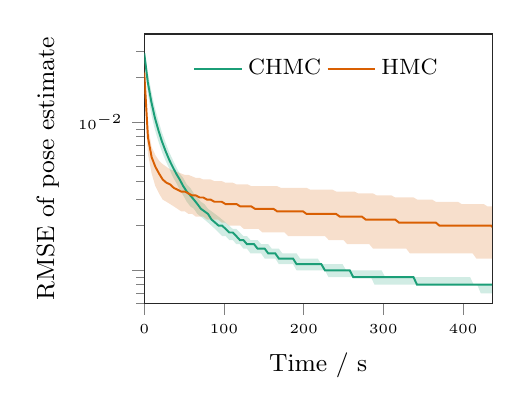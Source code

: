 % This file was created by matplotlib2tikz v0.6.11.
\begin{tikzpicture}

\definecolor{color1}{rgb}{0.851,0.373,0.008}
\definecolor{color0}{rgb}{0.106,0.62,0.467}

\begin{axis}[
xlabel={\small Time / s},
ylabel={\small RMSE of pose estimate},
width=60mm,
height=50mm,
xmin=0, xmax=436.512,
xtick={0,100,200,300,400},
xticklabels={0,100,200,300,400},
ymin=0.006, ymax=0.393,
ymode=log,
ytick={0.0,0.001,0.01,0.1,1,10},
yticklabels={,,$10^{-2}$,$10^{-1}$,,},
tick align=outside,
tick pos=left,
x grid style={white!80.0!black},
y grid style={white!80.0!black},
axis line style={lightgray!20.0!black},
legend style={at={(0.5,0.95)}, anchor=north, draw=none},
legend columns=2,
legend cell align={left},
legend entries={{\footnotesize CHMC},{\footnotesize HMC}},
every tick label/.append style={font=\tiny}
]
\path [fill=color0, fill opacity=0.2] (axis cs:0,0.313)
--(axis cs:0,0.269)
--(axis cs:4.444,0.157)
--(axis cs:8.889,0.113)
--(axis cs:13.333,0.089)
--(axis cs:17.778,0.074)
--(axis cs:22.222,0.063)
--(axis cs:26.667,0.055)
--(axis cs:31.111,0.049)
--(axis cs:35.555,0.043)
--(axis cs:40.0,0.039)
--(axis cs:44.444,0.035)
--(axis cs:48.889,0.032)
--(axis cs:53.333,0.029)
--(axis cs:57.778,0.027)
--(axis cs:62.222,0.026)
--(axis cs:66.666,0.024)
--(axis cs:71.111,0.023)
--(axis cs:75.555,0.022)
--(axis cs:80.0,0.021)
--(axis cs:84.444,0.02)
--(axis cs:88.889,0.019)
--(axis cs:93.333,0.018)
--(axis cs:97.777,0.017)
--(axis cs:102.222,0.017)
--(axis cs:106.666,0.016)
--(axis cs:111.111,0.016)
--(axis cs:115.555,0.015)
--(axis cs:120.0,0.015)
--(axis cs:124.444,0.014)
--(axis cs:128.888,0.014)
--(axis cs:133.333,0.013)
--(axis cs:137.777,0.013)
--(axis cs:142.222,0.013)
--(axis cs:146.666,0.013)
--(axis cs:151.111,0.012)
--(axis cs:155.555,0.012)
--(axis cs:159.999,0.012)
--(axis cs:164.444,0.012)
--(axis cs:168.888,0.011)
--(axis cs:173.333,0.011)
--(axis cs:177.777,0.011)
--(axis cs:182.222,0.011)
--(axis cs:186.666,0.011)
--(axis cs:191.11,0.01)
--(axis cs:195.555,0.01)
--(axis cs:199.999,0.01)
--(axis cs:204.444,0.01)
--(axis cs:208.888,0.01)
--(axis cs:213.333,0.01)
--(axis cs:217.777,0.01)
--(axis cs:222.221,0.01)
--(axis cs:226.666,0.01)
--(axis cs:231.11,0.009)
--(axis cs:235.555,0.009)
--(axis cs:239.999,0.009)
--(axis cs:244.444,0.009)
--(axis cs:248.888,0.009)
--(axis cs:253.332,0.009)
--(axis cs:257.777,0.009)
--(axis cs:262.221,0.009)
--(axis cs:266.666,0.009)
--(axis cs:271.11,0.009)
--(axis cs:275.555,0.009)
--(axis cs:279.999,0.009)
--(axis cs:284.444,0.009)
--(axis cs:288.888,0.008)
--(axis cs:293.332,0.008)
--(axis cs:297.777,0.008)
--(axis cs:302.221,0.008)
--(axis cs:306.666,0.008)
--(axis cs:311.11,0.008)
--(axis cs:315.555,0.008)
--(axis cs:319.999,0.008)
--(axis cs:324.443,0.008)
--(axis cs:328.888,0.008)
--(axis cs:333.332,0.008)
--(axis cs:337.777,0.008)
--(axis cs:342.221,0.008)
--(axis cs:346.666,0.008)
--(axis cs:351.11,0.008)
--(axis cs:355.554,0.008)
--(axis cs:359.999,0.008)
--(axis cs:364.443,0.008)
--(axis cs:368.888,0.008)
--(axis cs:373.332,0.008)
--(axis cs:377.777,0.008)
--(axis cs:382.221,0.008)
--(axis cs:386.665,0.008)
--(axis cs:391.11,0.008)
--(axis cs:395.554,0.008)
--(axis cs:399.999,0.008)
--(axis cs:404.443,0.008)
--(axis cs:408.888,0.008)
--(axis cs:413.332,0.008)
--(axis cs:417.776,0.008)
--(axis cs:422.221,0.007)
--(axis cs:426.665,0.007)
--(axis cs:431.11,0.007)
--(axis cs:435.554,0.007)
--(axis cs:439.999,0.007)
--(axis cs:439.999,0.008)
--(axis cs:439.999,0.008)
--(axis cs:435.554,0.008)
--(axis cs:431.11,0.008)
--(axis cs:426.665,0.008)
--(axis cs:422.221,0.008)
--(axis cs:417.776,0.008)
--(axis cs:413.332,0.008)
--(axis cs:408.888,0.009)
--(axis cs:404.443,0.009)
--(axis cs:399.999,0.009)
--(axis cs:395.554,0.009)
--(axis cs:391.11,0.009)
--(axis cs:386.665,0.009)
--(axis cs:382.221,0.009)
--(axis cs:377.777,0.009)
--(axis cs:373.332,0.009)
--(axis cs:368.888,0.009)
--(axis cs:364.443,0.009)
--(axis cs:359.999,0.009)
--(axis cs:355.554,0.009)
--(axis cs:351.11,0.009)
--(axis cs:346.666,0.009)
--(axis cs:342.221,0.009)
--(axis cs:337.777,0.009)
--(axis cs:333.332,0.009)
--(axis cs:328.888,0.009)
--(axis cs:324.443,0.009)
--(axis cs:319.999,0.009)
--(axis cs:315.555,0.009)
--(axis cs:311.11,0.009)
--(axis cs:306.666,0.009)
--(axis cs:302.221,0.009)
--(axis cs:297.777,0.01)
--(axis cs:293.332,0.01)
--(axis cs:288.888,0.01)
--(axis cs:284.444,0.01)
--(axis cs:279.999,0.01)
--(axis cs:275.555,0.01)
--(axis cs:271.11,0.01)
--(axis cs:266.666,0.01)
--(axis cs:262.221,0.01)
--(axis cs:257.777,0.01)
--(axis cs:253.332,0.01)
--(axis cs:248.888,0.011)
--(axis cs:244.444,0.011)
--(axis cs:239.999,0.011)
--(axis cs:235.555,0.011)
--(axis cs:231.11,0.011)
--(axis cs:226.666,0.011)
--(axis cs:222.221,0.011)
--(axis cs:217.777,0.012)
--(axis cs:213.333,0.012)
--(axis cs:208.888,0.012)
--(axis cs:204.444,0.012)
--(axis cs:199.999,0.012)
--(axis cs:195.555,0.012)
--(axis cs:191.11,0.013)
--(axis cs:186.666,0.013)
--(axis cs:182.222,0.013)
--(axis cs:177.777,0.013)
--(axis cs:173.333,0.013)
--(axis cs:168.888,0.014)
--(axis cs:164.444,0.014)
--(axis cs:159.999,0.014)
--(axis cs:155.555,0.015)
--(axis cs:151.111,0.015)
--(axis cs:146.666,0.015)
--(axis cs:142.222,0.016)
--(axis cs:137.777,0.016)
--(axis cs:133.333,0.016)
--(axis cs:128.888,0.017)
--(axis cs:124.444,0.017)
--(axis cs:120.0,0.018)
--(axis cs:115.555,0.019)
--(axis cs:111.111,0.019)
--(axis cs:106.666,0.02)
--(axis cs:102.222,0.021)
--(axis cs:97.777,0.022)
--(axis cs:93.333,0.023)
--(axis cs:88.889,0.024)
--(axis cs:84.444,0.025)
--(axis cs:80.0,0.026)
--(axis cs:75.555,0.028)
--(axis cs:71.111,0.029)
--(axis cs:66.666,0.031)
--(axis cs:62.222,0.033)
--(axis cs:57.778,0.036)
--(axis cs:53.333,0.038)
--(axis cs:48.889,0.042)
--(axis cs:44.444,0.045)
--(axis cs:40.0,0.05)
--(axis cs:35.555,0.056)
--(axis cs:31.111,0.063)
--(axis cs:26.667,0.073)
--(axis cs:22.222,0.085)
--(axis cs:17.778,0.102)
--(axis cs:13.333,0.125)
--(axis cs:8.889,0.161)
--(axis cs:4.444,0.216)
--(axis cs:0,0.313)
--cycle;

\path [fill=color1, fill opacity=0.2] (axis cs:0,0.285)
--(axis cs:0,0.157)
--(axis cs:4.63,0.061)
--(axis cs:9.26,0.045)
--(axis cs:13.89,0.037)
--(axis cs:18.521,0.033)
--(axis cs:23.151,0.03)
--(axis cs:27.781,0.029)
--(axis cs:32.411,0.028)
--(axis cs:37.041,0.027)
--(axis cs:41.671,0.026)
--(axis cs:46.301,0.025)
--(axis cs:50.931,0.025)
--(axis cs:55.562,0.024)
--(axis cs:60.192,0.024)
--(axis cs:64.822,0.023)
--(axis cs:69.452,0.023)
--(axis cs:74.082,0.023)
--(axis cs:78.712,0.022)
--(axis cs:83.342,0.022)
--(axis cs:87.972,0.022)
--(axis cs:92.603,0.022)
--(axis cs:97.233,0.021)
--(axis cs:101.863,0.021)
--(axis cs:106.493,0.02)
--(axis cs:111.123,0.02)
--(axis cs:115.753,0.02)
--(axis cs:120.383,0.02)
--(axis cs:125.013,0.019)
--(axis cs:129.644,0.019)
--(axis cs:134.274,0.019)
--(axis cs:138.904,0.019)
--(axis cs:143.534,0.019)
--(axis cs:148.164,0.018)
--(axis cs:152.794,0.018)
--(axis cs:157.424,0.018)
--(axis cs:162.054,0.018)
--(axis cs:166.685,0.018)
--(axis cs:171.315,0.018)
--(axis cs:175.945,0.018)
--(axis cs:180.575,0.017)
--(axis cs:185.205,0.017)
--(axis cs:189.835,0.017)
--(axis cs:194.465,0.017)
--(axis cs:199.096,0.017)
--(axis cs:203.726,0.017)
--(axis cs:208.356,0.017)
--(axis cs:212.986,0.017)
--(axis cs:217.616,0.017)
--(axis cs:222.246,0.017)
--(axis cs:226.876,0.017)
--(axis cs:231.506,0.016)
--(axis cs:236.137,0.016)
--(axis cs:240.767,0.016)
--(axis cs:245.397,0.016)
--(axis cs:250.027,0.016)
--(axis cs:254.657,0.015)
--(axis cs:259.287,0.015)
--(axis cs:263.917,0.015)
--(axis cs:268.547,0.015)
--(axis cs:273.178,0.015)
--(axis cs:277.808,0.015)
--(axis cs:282.438,0.015)
--(axis cs:287.068,0.014)
--(axis cs:291.698,0.014)
--(axis cs:296.328,0.014)
--(axis cs:300.958,0.014)
--(axis cs:305.588,0.014)
--(axis cs:310.219,0.014)
--(axis cs:314.849,0.014)
--(axis cs:319.479,0.014)
--(axis cs:324.109,0.014)
--(axis cs:328.739,0.014)
--(axis cs:333.369,0.013)
--(axis cs:337.999,0.013)
--(axis cs:342.63,0.013)
--(axis cs:347.26,0.013)
--(axis cs:351.89,0.013)
--(axis cs:356.52,0.013)
--(axis cs:361.15,0.013)
--(axis cs:365.78,0.013)
--(axis cs:370.41,0.013)
--(axis cs:375.04,0.013)
--(axis cs:379.671,0.013)
--(axis cs:384.301,0.013)
--(axis cs:388.931,0.013)
--(axis cs:393.561,0.013)
--(axis cs:398.191,0.013)
--(axis cs:402.821,0.013)
--(axis cs:407.451,0.013)
--(axis cs:412.081,0.013)
--(axis cs:416.712,0.012)
--(axis cs:421.342,0.012)
--(axis cs:425.972,0.012)
--(axis cs:430.602,0.012)
--(axis cs:435.232,0.012)
--(axis cs:439.862,0.012)
--(axis cs:444.492,0.012)
--(axis cs:449.122,0.012)
--(axis cs:453.753,0.012)
--(axis cs:458.383,0.012)
--(axis cs:458.383,0.027)
--(axis cs:458.383,0.027)
--(axis cs:453.753,0.027)
--(axis cs:449.122,0.027)
--(axis cs:444.492,0.027)
--(axis cs:439.862,0.027)
--(axis cs:435.232,0.027)
--(axis cs:430.602,0.027)
--(axis cs:425.972,0.028)
--(axis cs:421.342,0.028)
--(axis cs:416.712,0.028)
--(axis cs:412.081,0.028)
--(axis cs:407.451,0.028)
--(axis cs:402.821,0.028)
--(axis cs:398.191,0.028)
--(axis cs:393.561,0.029)
--(axis cs:388.931,0.029)
--(axis cs:384.301,0.029)
--(axis cs:379.671,0.029)
--(axis cs:375.04,0.029)
--(axis cs:370.41,0.029)
--(axis cs:365.78,0.029)
--(axis cs:361.15,0.03)
--(axis cs:356.52,0.03)
--(axis cs:351.89,0.03)
--(axis cs:347.26,0.03)
--(axis cs:342.63,0.03)
--(axis cs:337.999,0.031)
--(axis cs:333.369,0.031)
--(axis cs:328.739,0.031)
--(axis cs:324.109,0.031)
--(axis cs:319.479,0.031)
--(axis cs:314.849,0.031)
--(axis cs:310.219,0.032)
--(axis cs:305.588,0.032)
--(axis cs:300.958,0.032)
--(axis cs:296.328,0.032)
--(axis cs:291.698,0.032)
--(axis cs:287.068,0.033)
--(axis cs:282.438,0.033)
--(axis cs:277.808,0.033)
--(axis cs:273.178,0.033)
--(axis cs:268.547,0.033)
--(axis cs:263.917,0.034)
--(axis cs:259.287,0.034)
--(axis cs:254.657,0.034)
--(axis cs:250.027,0.034)
--(axis cs:245.397,0.034)
--(axis cs:240.767,0.034)
--(axis cs:236.137,0.035)
--(axis cs:231.506,0.035)
--(axis cs:226.876,0.035)
--(axis cs:222.246,0.035)
--(axis cs:217.616,0.035)
--(axis cs:212.986,0.035)
--(axis cs:208.356,0.035)
--(axis cs:203.726,0.036)
--(axis cs:199.096,0.036)
--(axis cs:194.465,0.036)
--(axis cs:189.835,0.036)
--(axis cs:185.205,0.036)
--(axis cs:180.575,0.036)
--(axis cs:175.945,0.036)
--(axis cs:171.315,0.036)
--(axis cs:166.685,0.037)
--(axis cs:162.054,0.037)
--(axis cs:157.424,0.037)
--(axis cs:152.794,0.037)
--(axis cs:148.164,0.037)
--(axis cs:143.534,0.037)
--(axis cs:138.904,0.037)
--(axis cs:134.274,0.037)
--(axis cs:129.644,0.038)
--(axis cs:125.013,0.038)
--(axis cs:120.383,0.038)
--(axis cs:115.753,0.038)
--(axis cs:111.123,0.039)
--(axis cs:106.493,0.039)
--(axis cs:101.863,0.039)
--(axis cs:97.233,0.04)
--(axis cs:92.603,0.04)
--(axis cs:87.972,0.04)
--(axis cs:83.342,0.041)
--(axis cs:78.712,0.041)
--(axis cs:74.082,0.041)
--(axis cs:69.452,0.042)
--(axis cs:64.822,0.042)
--(axis cs:60.192,0.043)
--(axis cs:55.562,0.044)
--(axis cs:50.931,0.044)
--(axis cs:46.301,0.045)
--(axis cs:41.671,0.046)
--(axis cs:37.041,0.047)
--(axis cs:32.411,0.048)
--(axis cs:27.781,0.05)
--(axis cs:23.151,0.052)
--(axis cs:18.521,0.055)
--(axis cs:13.89,0.06)
--(axis cs:9.26,0.068)
--(axis cs:4.63,0.095)
--(axis cs:0,0.285)
--cycle;

\addplot [line width=0.7pt, color0]
table {%
0 0.291
4.444 0.186
8.889 0.137
13.333 0.107
17.778 0.088
22.222 0.074
26.667 0.064
31.111 0.056
35.555 0.05
40.0 0.045
44.444 0.041
48.889 0.037
53.333 0.034
57.778 0.032
62.222 0.03
66.666 0.028
71.111 0.026
75.555 0.025
80.0 0.024
84.444 0.022
88.889 0.021
93.333 0.02
97.777 0.02
102.222 0.019
106.666 0.018
111.111 0.018
115.555 0.017
120.0 0.016
124.444 0.016
128.888 0.015
133.333 0.015
137.777 0.015
142.222 0.014
146.666 0.014
151.111 0.014
155.555 0.013
159.999 0.013
164.444 0.013
168.888 0.012
173.333 0.012
177.777 0.012
182.222 0.012
186.666 0.012
191.11 0.011
195.555 0.011
199.999 0.011
204.444 0.011
208.888 0.011
213.333 0.011
217.777 0.011
222.221 0.011
226.666 0.01
231.11 0.01
235.555 0.01
239.999 0.01
244.444 0.01
248.888 0.01
253.332 0.01
257.777 0.01
262.221 0.009
266.666 0.009
271.11 0.009
275.555 0.009
279.999 0.009
284.444 0.009
288.888 0.009
293.332 0.009
297.777 0.009
302.221 0.009
306.666 0.009
311.11 0.009
315.555 0.009
319.999 0.009
324.443 0.009
328.888 0.009
333.332 0.009
337.777 0.009
342.221 0.008
346.666 0.008
351.11 0.008
355.554 0.008
359.999 0.008
364.443 0.008
368.888 0.008
373.332 0.008
377.777 0.008
382.221 0.008
386.665 0.008
391.11 0.008
395.554 0.008
399.999 0.008
404.443 0.008
408.888 0.008
413.332 0.008
417.776 0.008
422.221 0.008
426.665 0.008
431.11 0.008
435.554 0.008
439.999 0.008
};
\addplot [line width=0.7pt, color1]
table {%
0 0.216
4.63 0.079
9.26 0.058
13.89 0.05
18.521 0.045
23.151 0.041
27.781 0.039
32.411 0.038
37.041 0.036
41.671 0.035
46.301 0.034
50.931 0.034
55.562 0.033
60.192 0.032
64.822 0.032
69.452 0.031
74.082 0.031
78.712 0.03
83.342 0.03
87.972 0.029
92.603 0.029
97.233 0.029
101.863 0.028
106.493 0.028
111.123 0.028
115.753 0.028
120.383 0.027
125.013 0.027
129.644 0.027
134.274 0.027
138.904 0.026
143.534 0.026
148.164 0.026
152.794 0.026
157.424 0.026
162.054 0.026
166.685 0.025
171.315 0.025
175.945 0.025
180.575 0.025
185.205 0.025
189.835 0.025
194.465 0.025
199.096 0.025
203.726 0.024
208.356 0.024
212.986 0.024
217.616 0.024
222.246 0.024
226.876 0.024
231.506 0.024
236.137 0.024
240.767 0.024
245.397 0.023
250.027 0.023
254.657 0.023
259.287 0.023
263.917 0.023
268.547 0.023
273.178 0.023
277.808 0.022
282.438 0.022
287.068 0.022
291.698 0.022
296.328 0.022
300.958 0.022
305.588 0.022
310.219 0.022
314.849 0.022
319.479 0.021
324.109 0.021
328.739 0.021
333.369 0.021
337.999 0.021
342.63 0.021
347.26 0.021
351.89 0.021
356.52 0.021
361.15 0.021
365.78 0.021
370.41 0.02
375.04 0.02
379.671 0.02
384.301 0.02
388.931 0.02
393.561 0.02
398.191 0.02
402.821 0.02
407.451 0.02
412.081 0.02
416.712 0.02
421.342 0.02
425.972 0.02
430.602 0.02
435.232 0.02
439.862 0.019
444.492 0.019
449.122 0.019
453.753 0.019
458.383 0.019
};
\end{axis}

\end{tikzpicture}
